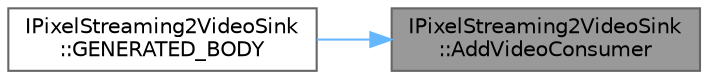 digraph "IPixelStreaming2VideoSink::AddVideoConsumer"
{
 // INTERACTIVE_SVG=YES
 // LATEX_PDF_SIZE
  bgcolor="transparent";
  edge [fontname=Helvetica,fontsize=10,labelfontname=Helvetica,labelfontsize=10];
  node [fontname=Helvetica,fontsize=10,shape=box,height=0.2,width=0.4];
  rankdir="RL";
  Node1 [id="Node000001",label="IPixelStreaming2VideoSink\l::AddVideoConsumer",height=0.2,width=0.4,color="gray40", fillcolor="grey60", style="filled", fontcolor="black",tooltip="Add a video consumer to the sink."];
  Node1 -> Node2 [id="edge1_Node000001_Node000002",dir="back",color="steelblue1",style="solid",tooltip=" "];
  Node2 [id="Node000002",label="IPixelStreaming2VideoSink\l::GENERATED_BODY",height=0.2,width=0.4,color="grey40", fillcolor="white", style="filled",URL="$d6/d9a/classIPixelStreaming2VideoSink.html#a62099cdce09edda552b11bbeb396ec82",tooltip="Add a video consumer to the sink."];
}
